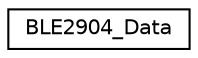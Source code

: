 digraph "Graphical Class Hierarchy"
{
  edge [fontname="Helvetica",fontsize="10",labelfontname="Helvetica",labelfontsize="10"];
  node [fontname="Helvetica",fontsize="10",shape=record];
  rankdir="LR";
  Node0 [label="BLE2904_Data",height=0.2,width=0.4,color="black", fillcolor="white", style="filled",URL="$struct_b_l_e2904___data.html"];
}
